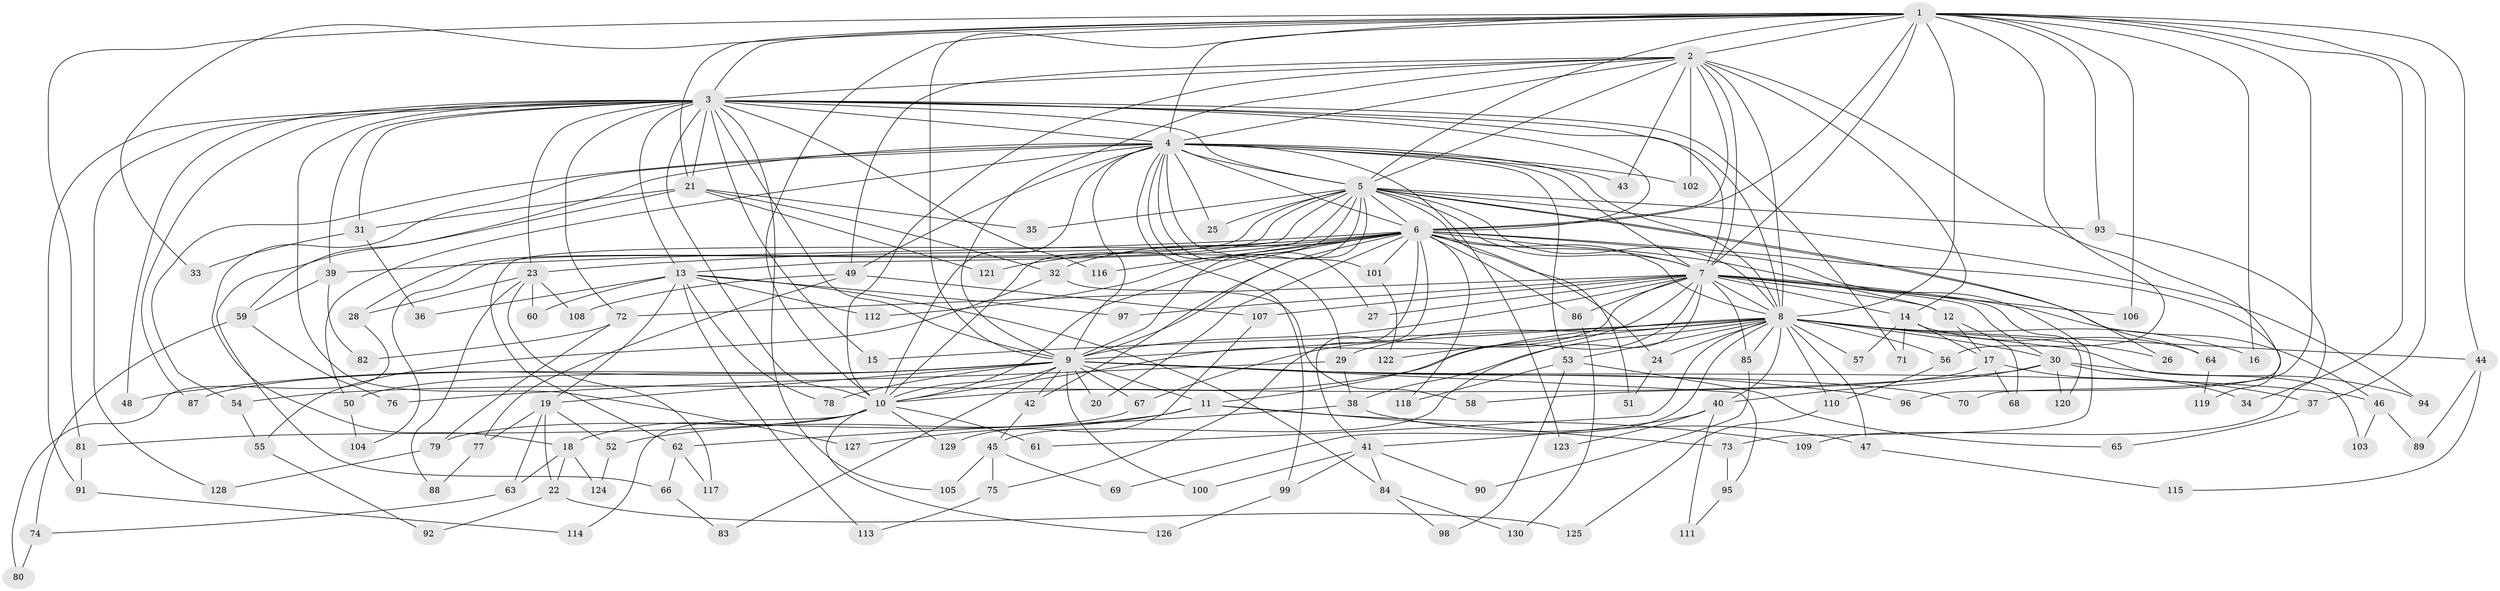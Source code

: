 // Generated by graph-tools (version 1.1) at 2025/46/03/09/25 04:46:04]
// undirected, 130 vertices, 285 edges
graph export_dot {
graph [start="1"]
  node [color=gray90,style=filled];
  1;
  2;
  3;
  4;
  5;
  6;
  7;
  8;
  9;
  10;
  11;
  12;
  13;
  14;
  15;
  16;
  17;
  18;
  19;
  20;
  21;
  22;
  23;
  24;
  25;
  26;
  27;
  28;
  29;
  30;
  31;
  32;
  33;
  34;
  35;
  36;
  37;
  38;
  39;
  40;
  41;
  42;
  43;
  44;
  45;
  46;
  47;
  48;
  49;
  50;
  51;
  52;
  53;
  54;
  55;
  56;
  57;
  58;
  59;
  60;
  61;
  62;
  63;
  64;
  65;
  66;
  67;
  68;
  69;
  70;
  71;
  72;
  73;
  74;
  75;
  76;
  77;
  78;
  79;
  80;
  81;
  82;
  83;
  84;
  85;
  86;
  87;
  88;
  89;
  90;
  91;
  92;
  93;
  94;
  95;
  96;
  97;
  98;
  99;
  100;
  101;
  102;
  103;
  104;
  105;
  106;
  107;
  108;
  109;
  110;
  111;
  112;
  113;
  114;
  115;
  116;
  117;
  118;
  119;
  120;
  121;
  122;
  123;
  124;
  125;
  126;
  127;
  128;
  129;
  130;
  1 -- 2;
  1 -- 3;
  1 -- 4;
  1 -- 5;
  1 -- 6;
  1 -- 7;
  1 -- 8;
  1 -- 9;
  1 -- 10;
  1 -- 16;
  1 -- 21;
  1 -- 33;
  1 -- 34;
  1 -- 37;
  1 -- 44;
  1 -- 56;
  1 -- 70;
  1 -- 81;
  1 -- 93;
  1 -- 106;
  2 -- 3;
  2 -- 4;
  2 -- 5;
  2 -- 6;
  2 -- 7;
  2 -- 8;
  2 -- 9;
  2 -- 10;
  2 -- 14;
  2 -- 43;
  2 -- 49;
  2 -- 96;
  2 -- 102;
  3 -- 4;
  3 -- 5;
  3 -- 6;
  3 -- 7;
  3 -- 8;
  3 -- 9;
  3 -- 10;
  3 -- 13;
  3 -- 15;
  3 -- 21;
  3 -- 23;
  3 -- 31;
  3 -- 39;
  3 -- 48;
  3 -- 71;
  3 -- 72;
  3 -- 87;
  3 -- 91;
  3 -- 105;
  3 -- 116;
  3 -- 127;
  3 -- 128;
  4 -- 5;
  4 -- 6;
  4 -- 7;
  4 -- 8;
  4 -- 9;
  4 -- 10;
  4 -- 18;
  4 -- 25;
  4 -- 27;
  4 -- 29;
  4 -- 43;
  4 -- 49;
  4 -- 50;
  4 -- 53;
  4 -- 54;
  4 -- 59;
  4 -- 99;
  4 -- 101;
  4 -- 102;
  4 -- 123;
  5 -- 6;
  5 -- 7;
  5 -- 8;
  5 -- 9;
  5 -- 10;
  5 -- 13;
  5 -- 25;
  5 -- 26;
  5 -- 28;
  5 -- 35;
  5 -- 42;
  5 -- 51;
  5 -- 62;
  5 -- 64;
  5 -- 93;
  5 -- 94;
  5 -- 104;
  6 -- 7;
  6 -- 8;
  6 -- 9;
  6 -- 10;
  6 -- 12;
  6 -- 20;
  6 -- 23;
  6 -- 24;
  6 -- 32;
  6 -- 39;
  6 -- 41;
  6 -- 73;
  6 -- 75;
  6 -- 86;
  6 -- 101;
  6 -- 112;
  6 -- 116;
  6 -- 118;
  6 -- 119;
  6 -- 121;
  7 -- 8;
  7 -- 9;
  7 -- 10;
  7 -- 11;
  7 -- 12;
  7 -- 14;
  7 -- 27;
  7 -- 30;
  7 -- 45;
  7 -- 46;
  7 -- 67;
  7 -- 72;
  7 -- 85;
  7 -- 86;
  7 -- 97;
  7 -- 106;
  7 -- 107;
  7 -- 120;
  8 -- 9;
  8 -- 10;
  8 -- 15;
  8 -- 16;
  8 -- 24;
  8 -- 26;
  8 -- 29;
  8 -- 30;
  8 -- 38;
  8 -- 40;
  8 -- 44;
  8 -- 47;
  8 -- 53;
  8 -- 56;
  8 -- 57;
  8 -- 61;
  8 -- 69;
  8 -- 85;
  8 -- 103;
  8 -- 110;
  8 -- 122;
  9 -- 10;
  9 -- 11;
  9 -- 19;
  9 -- 20;
  9 -- 42;
  9 -- 46;
  9 -- 48;
  9 -- 50;
  9 -- 67;
  9 -- 70;
  9 -- 78;
  9 -- 83;
  9 -- 87;
  9 -- 95;
  9 -- 96;
  9 -- 100;
  10 -- 18;
  10 -- 61;
  10 -- 81;
  10 -- 114;
  10 -- 126;
  10 -- 129;
  11 -- 52;
  11 -- 73;
  11 -- 109;
  11 -- 127;
  12 -- 17;
  12 -- 68;
  13 -- 19;
  13 -- 36;
  13 -- 60;
  13 -- 78;
  13 -- 84;
  13 -- 97;
  13 -- 112;
  13 -- 113;
  14 -- 17;
  14 -- 57;
  14 -- 64;
  14 -- 71;
  17 -- 34;
  17 -- 58;
  17 -- 68;
  18 -- 22;
  18 -- 63;
  18 -- 124;
  19 -- 22;
  19 -- 52;
  19 -- 63;
  19 -- 77;
  21 -- 31;
  21 -- 32;
  21 -- 35;
  21 -- 66;
  21 -- 121;
  22 -- 92;
  22 -- 125;
  23 -- 28;
  23 -- 60;
  23 -- 88;
  23 -- 108;
  23 -- 117;
  24 -- 51;
  28 -- 80;
  29 -- 38;
  29 -- 76;
  30 -- 37;
  30 -- 40;
  30 -- 54;
  30 -- 94;
  30 -- 120;
  31 -- 33;
  31 -- 36;
  32 -- 55;
  32 -- 58;
  37 -- 65;
  38 -- 47;
  38 -- 62;
  39 -- 59;
  39 -- 82;
  40 -- 41;
  40 -- 111;
  40 -- 123;
  41 -- 84;
  41 -- 90;
  41 -- 99;
  41 -- 100;
  42 -- 45;
  44 -- 89;
  44 -- 115;
  45 -- 69;
  45 -- 75;
  45 -- 105;
  46 -- 89;
  46 -- 103;
  47 -- 115;
  49 -- 77;
  49 -- 107;
  49 -- 108;
  50 -- 104;
  52 -- 124;
  53 -- 65;
  53 -- 98;
  53 -- 118;
  54 -- 55;
  55 -- 92;
  56 -- 110;
  59 -- 74;
  59 -- 76;
  62 -- 66;
  62 -- 117;
  63 -- 74;
  64 -- 119;
  66 -- 83;
  67 -- 79;
  72 -- 79;
  72 -- 82;
  73 -- 95;
  74 -- 80;
  75 -- 113;
  77 -- 88;
  79 -- 128;
  81 -- 91;
  84 -- 98;
  84 -- 130;
  85 -- 90;
  86 -- 130;
  91 -- 114;
  93 -- 109;
  95 -- 111;
  99 -- 126;
  101 -- 122;
  107 -- 129;
  110 -- 125;
}
